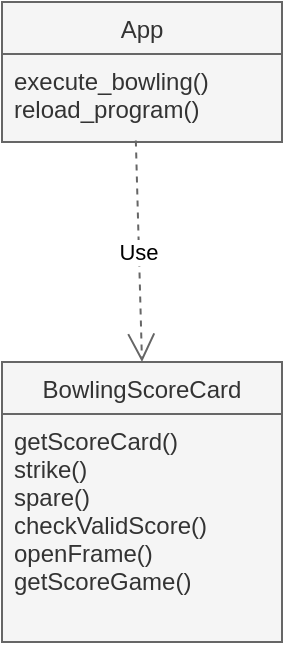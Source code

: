 <mxfile version="13.10.0" type="embed">
    <diagram id="L26EetaDWAB7zf-NUEss" name="Page-1">
        <mxGraphModel dx="314" dy="605" grid="1" gridSize="10" guides="1" tooltips="1" connect="1" arrows="1" fold="1" page="1" pageScale="1" pageWidth="827" pageHeight="1169" background="#ffffff" math="0" shadow="0">
            <root>
                <mxCell id="0"/>
                <mxCell id="1" parent="0"/>
                <mxCell id="Ajs0VFhhcyNC2q7kz4mB-1" value="BowlingScoreCard" style="swimlane;fontStyle=0;childLayout=stackLayout;horizontal=1;startSize=26;fillColor=#f5f5f5;horizontalStack=0;resizeParent=1;resizeParentMax=0;resizeLast=0;collapsible=1;marginBottom=0;strokeColor=#666666;fontColor=#333333;" parent="1" vertex="1">
                    <mxGeometry x="390" y="340" width="140" height="140" as="geometry"/>
                </mxCell>
                <mxCell id="Ajs0VFhhcyNC2q7kz4mB-2" value="getScoreCard()&#10;strike()&#10;spare()&#10;checkValidScore()&#10;openFrame()&#10;getScoreGame()" style="text;strokeColor=#666666;fillColor=#f5f5f5;align=left;verticalAlign=top;spacingLeft=4;spacingRight=4;overflow=hidden;rotatable=0;points=[[0,0.5],[1,0.5]];portConstraint=eastwest;fontColor=#333333;" parent="Ajs0VFhhcyNC2q7kz4mB-1" vertex="1">
                    <mxGeometry y="26" width="140" height="114" as="geometry"/>
                </mxCell>
                <mxCell id="Ajs0VFhhcyNC2q7kz4mB-5" value="App" style="swimlane;fontStyle=0;childLayout=stackLayout;horizontal=1;startSize=26;fillColor=#f5f5f5;horizontalStack=0;resizeParent=1;resizeParentMax=0;resizeLast=0;collapsible=1;marginBottom=0;strokeColor=#666666;fontColor=#333333;" parent="1" vertex="1">
                    <mxGeometry x="390" y="160" width="140" height="70" as="geometry"/>
                </mxCell>
                <mxCell id="Ajs0VFhhcyNC2q7kz4mB-7" value="execute_bowling()&#10;reload_program()" style="text;strokeColor=#666666;fillColor=#f5f5f5;align=left;verticalAlign=top;spacingLeft=4;spacingRight=4;overflow=hidden;rotatable=0;points=[[0,0.5],[1,0.5]];portConstraint=eastwest;fontColor=#333333;" parent="Ajs0VFhhcyNC2q7kz4mB-5" vertex="1">
                    <mxGeometry y="26" width="140" height="44" as="geometry"/>
                </mxCell>
                <mxCell id="Ajs0VFhhcyNC2q7kz4mB-9" value="Use" style="endArrow=open;endSize=12;dashed=1;html=1;exitX=0.478;exitY=0.983;exitDx=0;exitDy=0;exitPerimeter=0;entryX=0.5;entryY=0;entryDx=0;entryDy=0;fillColor=#f5f5f5;strokeColor=#666666;" parent="1" source="Ajs0VFhhcyNC2q7kz4mB-7" target="Ajs0VFhhcyNC2q7kz4mB-1" edge="1">
                    <mxGeometry width="160" relative="1" as="geometry">
                        <mxPoint x="380" y="310" as="sourcePoint"/>
                        <mxPoint x="540" y="310" as="targetPoint"/>
                    </mxGeometry>
                </mxCell>
            </root>
        </mxGraphModel>
    </diagram>
</mxfile>